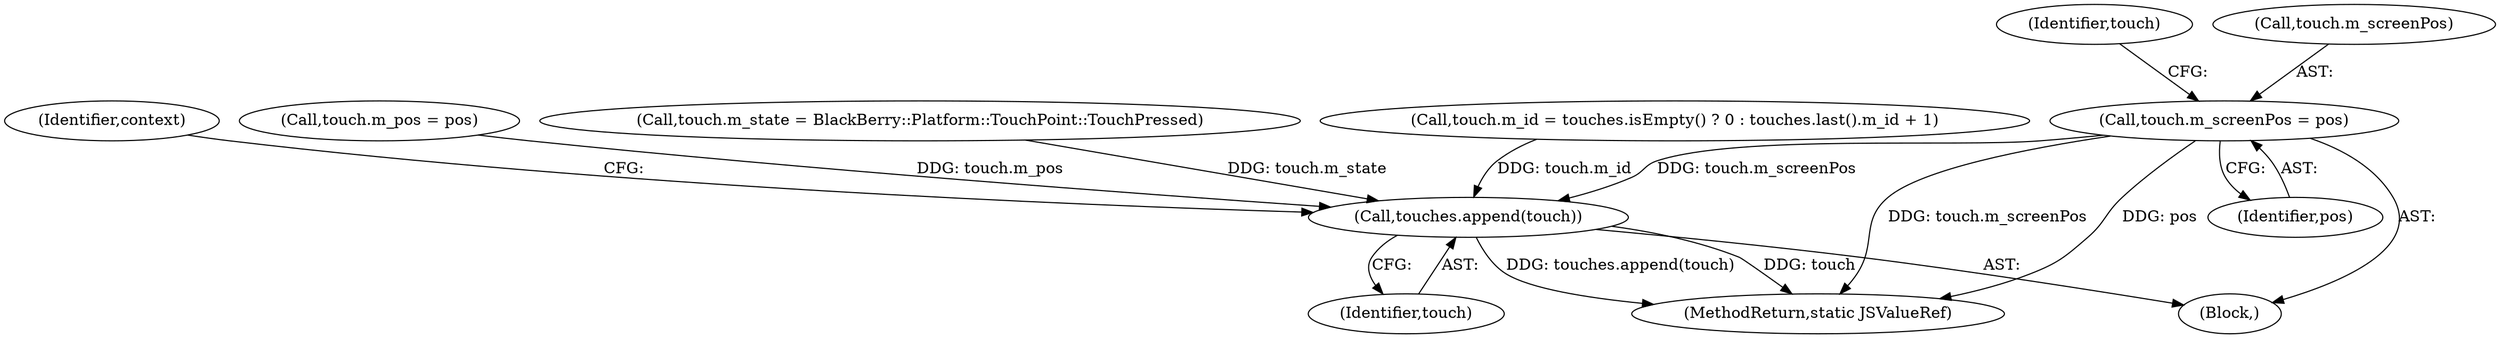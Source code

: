 digraph "1_Chrome_d345af9ed62ee5f431be327967f41c3cc3fe936a_7@del" {
"1000170" [label="(Call,touch.m_screenPos = pos)"];
"1000180" [label="(Call,touches.append(touch))"];
"1000184" [label="(Identifier,context)"];
"1000107" [label="(Block,)"];
"1000177" [label="(Identifier,touch)"];
"1000165" [label="(Call,touch.m_pos = pos)"];
"1000175" [label="(Call,touch.m_state = BlackBerry::Platform::TouchPoint::TouchPressed)"];
"1000174" [label="(Identifier,pos)"];
"1000180" [label="(Call,touches.append(touch))"];
"1000185" [label="(MethodReturn,static JSValueRef)"];
"1000181" [label="(Identifier,touch)"];
"1000152" [label="(Call,touch.m_id = touches.isEmpty() ? 0 : touches.last().m_id + 1)"];
"1000171" [label="(Call,touch.m_screenPos)"];
"1000170" [label="(Call,touch.m_screenPos = pos)"];
"1000170" -> "1000107"  [label="AST: "];
"1000170" -> "1000174"  [label="CFG: "];
"1000171" -> "1000170"  [label="AST: "];
"1000174" -> "1000170"  [label="AST: "];
"1000177" -> "1000170"  [label="CFG: "];
"1000170" -> "1000185"  [label="DDG: touch.m_screenPos"];
"1000170" -> "1000185"  [label="DDG: pos"];
"1000170" -> "1000180"  [label="DDG: touch.m_screenPos"];
"1000180" -> "1000107"  [label="AST: "];
"1000180" -> "1000181"  [label="CFG: "];
"1000181" -> "1000180"  [label="AST: "];
"1000184" -> "1000180"  [label="CFG: "];
"1000180" -> "1000185"  [label="DDG: touch"];
"1000180" -> "1000185"  [label="DDG: touches.append(touch)"];
"1000165" -> "1000180"  [label="DDG: touch.m_pos"];
"1000175" -> "1000180"  [label="DDG: touch.m_state"];
"1000152" -> "1000180"  [label="DDG: touch.m_id"];
}
